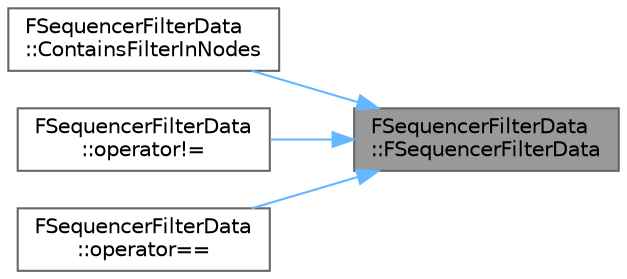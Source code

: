 digraph "FSequencerFilterData::FSequencerFilterData"
{
 // INTERACTIVE_SVG=YES
 // LATEX_PDF_SIZE
  bgcolor="transparent";
  edge [fontname=Helvetica,fontsize=10,labelfontname=Helvetica,labelfontsize=10];
  node [fontname=Helvetica,fontsize=10,shape=box,height=0.2,width=0.4];
  rankdir="RL";
  Node1 [id="Node000001",label="FSequencerFilterData\l::FSequencerFilterData",height=0.2,width=0.4,color="gray40", fillcolor="grey60", style="filled", fontcolor="black",tooltip=" "];
  Node1 -> Node2 [id="edge1_Node000001_Node000002",dir="back",color="steelblue1",style="solid",tooltip=" "];
  Node2 [id="Node000002",label="FSequencerFilterData\l::ContainsFilterInNodes",height=0.2,width=0.4,color="grey40", fillcolor="white", style="filled",URL="$dc/dd4/structFSequencerFilterData.html#a87d260903ea8c80631ad91d486f173bd",tooltip=" "];
  Node1 -> Node3 [id="edge2_Node000001_Node000003",dir="back",color="steelblue1",style="solid",tooltip=" "];
  Node3 [id="Node000003",label="FSequencerFilterData\l::operator!=",height=0.2,width=0.4,color="grey40", fillcolor="white", style="filled",URL="$dc/dd4/structFSequencerFilterData.html#a5cde395094f6d9652314f3637772d114",tooltip=" "];
  Node1 -> Node4 [id="edge3_Node000001_Node000004",dir="back",color="steelblue1",style="solid",tooltip=" "];
  Node4 [id="Node000004",label="FSequencerFilterData\l::operator==",height=0.2,width=0.4,color="grey40", fillcolor="white", style="filled",URL="$dc/dd4/structFSequencerFilterData.html#ad3fff12e90b08048da5ccadfe1fc7d42",tooltip=" "];
}
